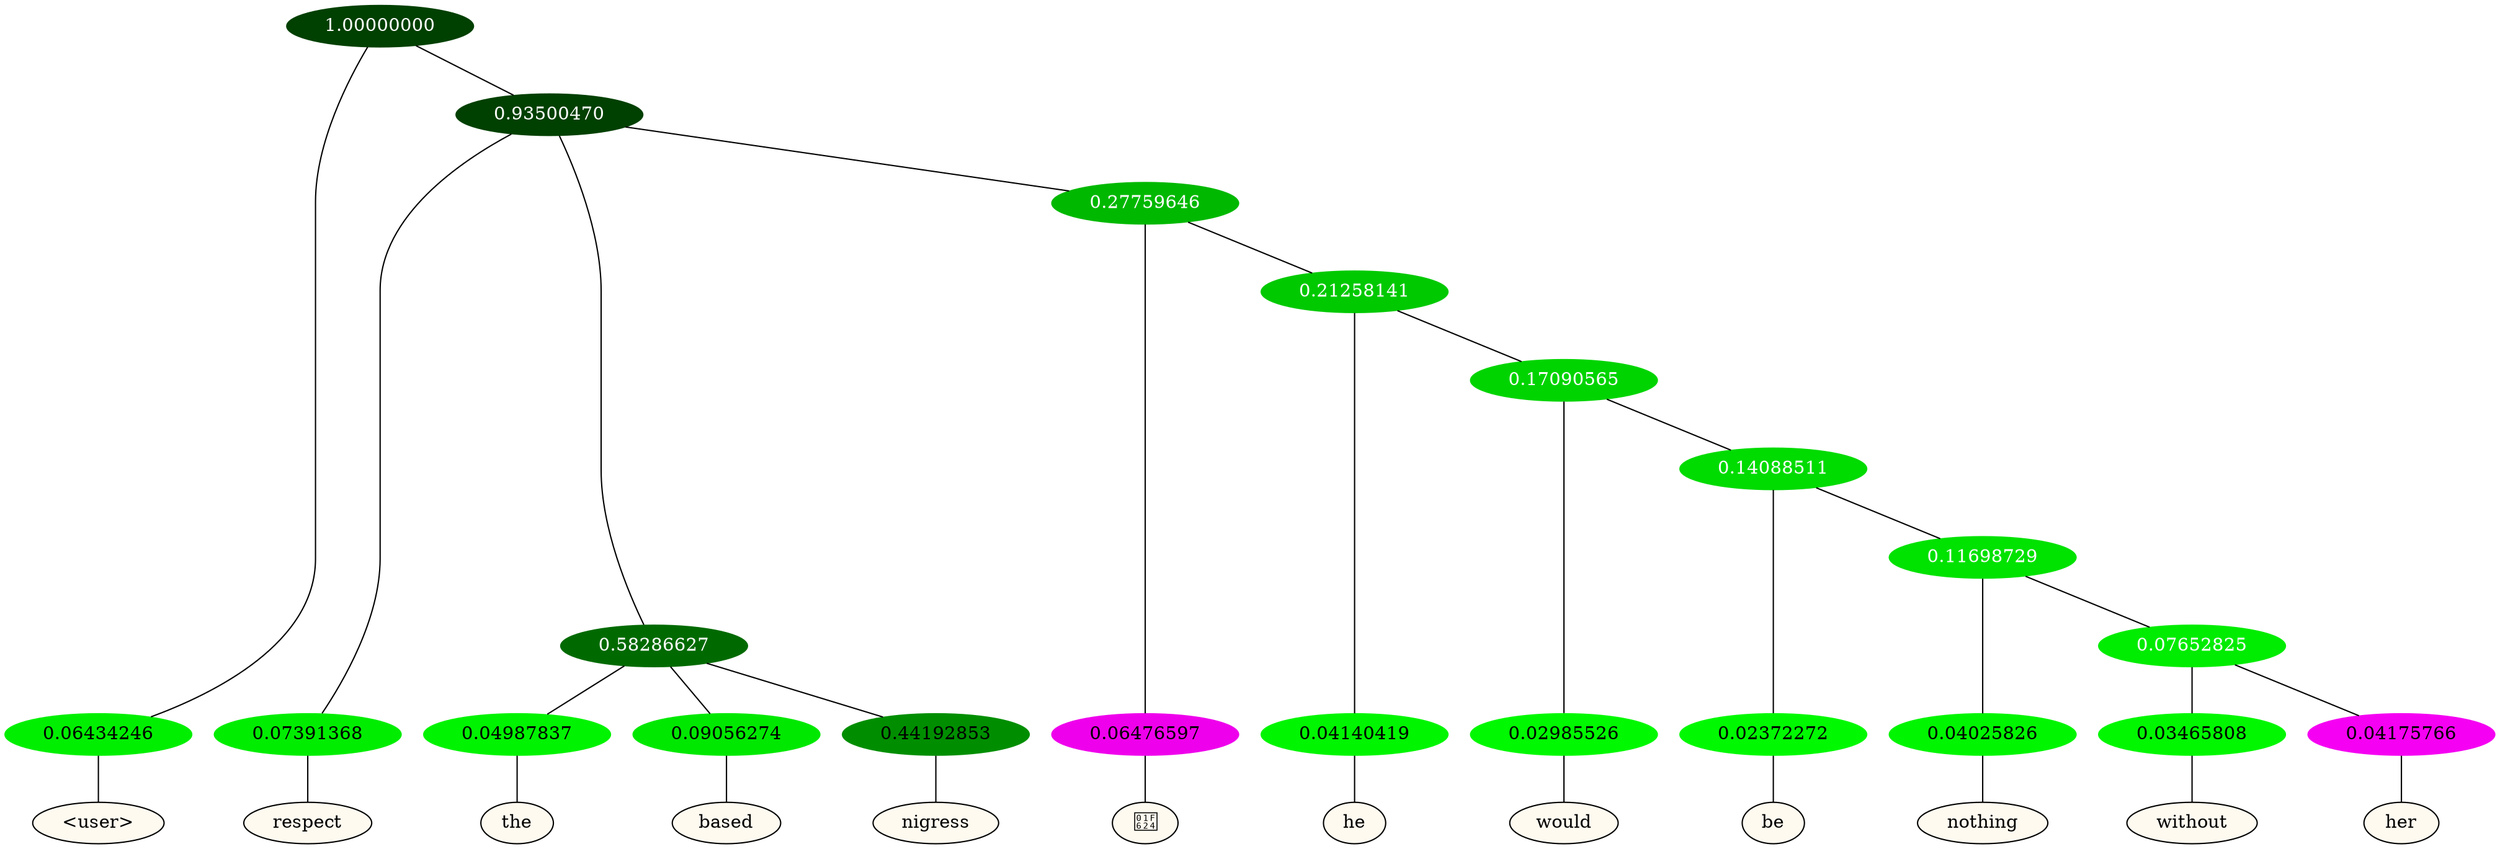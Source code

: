 graph {
	node [format=png height=0.15 nodesep=0.001 ordering=out overlap=prism overlap_scaling=0.01 ranksep=0.001 ratio=0.2 style=filled width=0.15]
	{
		rank=same
		a_w_1 [label="\<user\>" color=black fillcolor=floralwhite style="filled,solid"]
		a_w_3 [label=respect color=black fillcolor=floralwhite style="filled,solid"]
		a_w_6 [label=the color=black fillcolor=floralwhite style="filled,solid"]
		a_w_7 [label=based color=black fillcolor=floralwhite style="filled,solid"]
		a_w_8 [label=nigress color=black fillcolor=floralwhite style="filled,solid"]
		a_w_9 [label="😤" color=black fillcolor=floralwhite style="filled,solid"]
		a_w_11 [label=he color=black fillcolor=floralwhite style="filled,solid"]
		a_w_13 [label=would color=black fillcolor=floralwhite style="filled,solid"]
		a_w_15 [label=be color=black fillcolor=floralwhite style="filled,solid"]
		a_w_17 [label=nothing color=black fillcolor=floralwhite style="filled,solid"]
		a_w_19 [label=without color=black fillcolor=floralwhite style="filled,solid"]
		a_w_20 [label=her color=black fillcolor=floralwhite style="filled,solid"]
	}
	a_n_1 -- a_w_1
	a_n_3 -- a_w_3
	a_n_6 -- a_w_6
	a_n_7 -- a_w_7
	a_n_8 -- a_w_8
	a_n_9 -- a_w_9
	a_n_11 -- a_w_11
	a_n_13 -- a_w_13
	a_n_15 -- a_w_15
	a_n_17 -- a_w_17
	a_n_19 -- a_w_19
	a_n_20 -- a_w_20
	{
		rank=same
		a_n_1 [label=0.06434246 color="0.334 1.000 0.936" fontcolor=black]
		a_n_3 [label=0.07391368 color="0.334 1.000 0.926" fontcolor=black]
		a_n_6 [label=0.04987837 color="0.334 1.000 0.950" fontcolor=black]
		a_n_7 [label=0.09056274 color="0.334 1.000 0.909" fontcolor=black]
		a_n_8 [label=0.44192853 color="0.334 1.000 0.558" fontcolor=black]
		a_n_9 [label=0.06476597 color="0.835 1.000 0.935" fontcolor=black]
		a_n_11 [label=0.04140419 color="0.334 1.000 0.959" fontcolor=black]
		a_n_13 [label=0.02985526 color="0.334 1.000 0.970" fontcolor=black]
		a_n_15 [label=0.02372272 color="0.334 1.000 0.976" fontcolor=black]
		a_n_17 [label=0.04025826 color="0.334 1.000 0.960" fontcolor=black]
		a_n_19 [label=0.03465808 color="0.334 1.000 0.965" fontcolor=black]
		a_n_20 [label=0.04175766 color="0.835 1.000 0.958" fontcolor=black]
	}
	a_n_0 [label=1.00000000 color="0.334 1.000 0.250" fontcolor=grey99]
	a_n_0 -- a_n_1
	a_n_2 [label=0.93500470 color="0.334 1.000 0.250" fontcolor=grey99]
	a_n_0 -- a_n_2
	a_n_2 -- a_n_3
	a_n_4 [label=0.58286627 color="0.334 1.000 0.417" fontcolor=grey99]
	a_n_2 -- a_n_4
	a_n_5 [label=0.27759646 color="0.334 1.000 0.722" fontcolor=grey99]
	a_n_2 -- a_n_5
	a_n_4 -- a_n_6
	a_n_4 -- a_n_7
	a_n_4 -- a_n_8
	a_n_5 -- a_n_9
	a_n_10 [label=0.21258141 color="0.334 1.000 0.787" fontcolor=grey99]
	a_n_5 -- a_n_10
	a_n_10 -- a_n_11
	a_n_12 [label=0.17090565 color="0.334 1.000 0.829" fontcolor=grey99]
	a_n_10 -- a_n_12
	a_n_12 -- a_n_13
	a_n_14 [label=0.14088511 color="0.334 1.000 0.859" fontcolor=grey99]
	a_n_12 -- a_n_14
	a_n_14 -- a_n_15
	a_n_16 [label=0.11698729 color="0.334 1.000 0.883" fontcolor=grey99]
	a_n_14 -- a_n_16
	a_n_16 -- a_n_17
	a_n_18 [label=0.07652825 color="0.334 1.000 0.923" fontcolor=grey99]
	a_n_16 -- a_n_18
	a_n_18 -- a_n_19
	a_n_18 -- a_n_20
}
